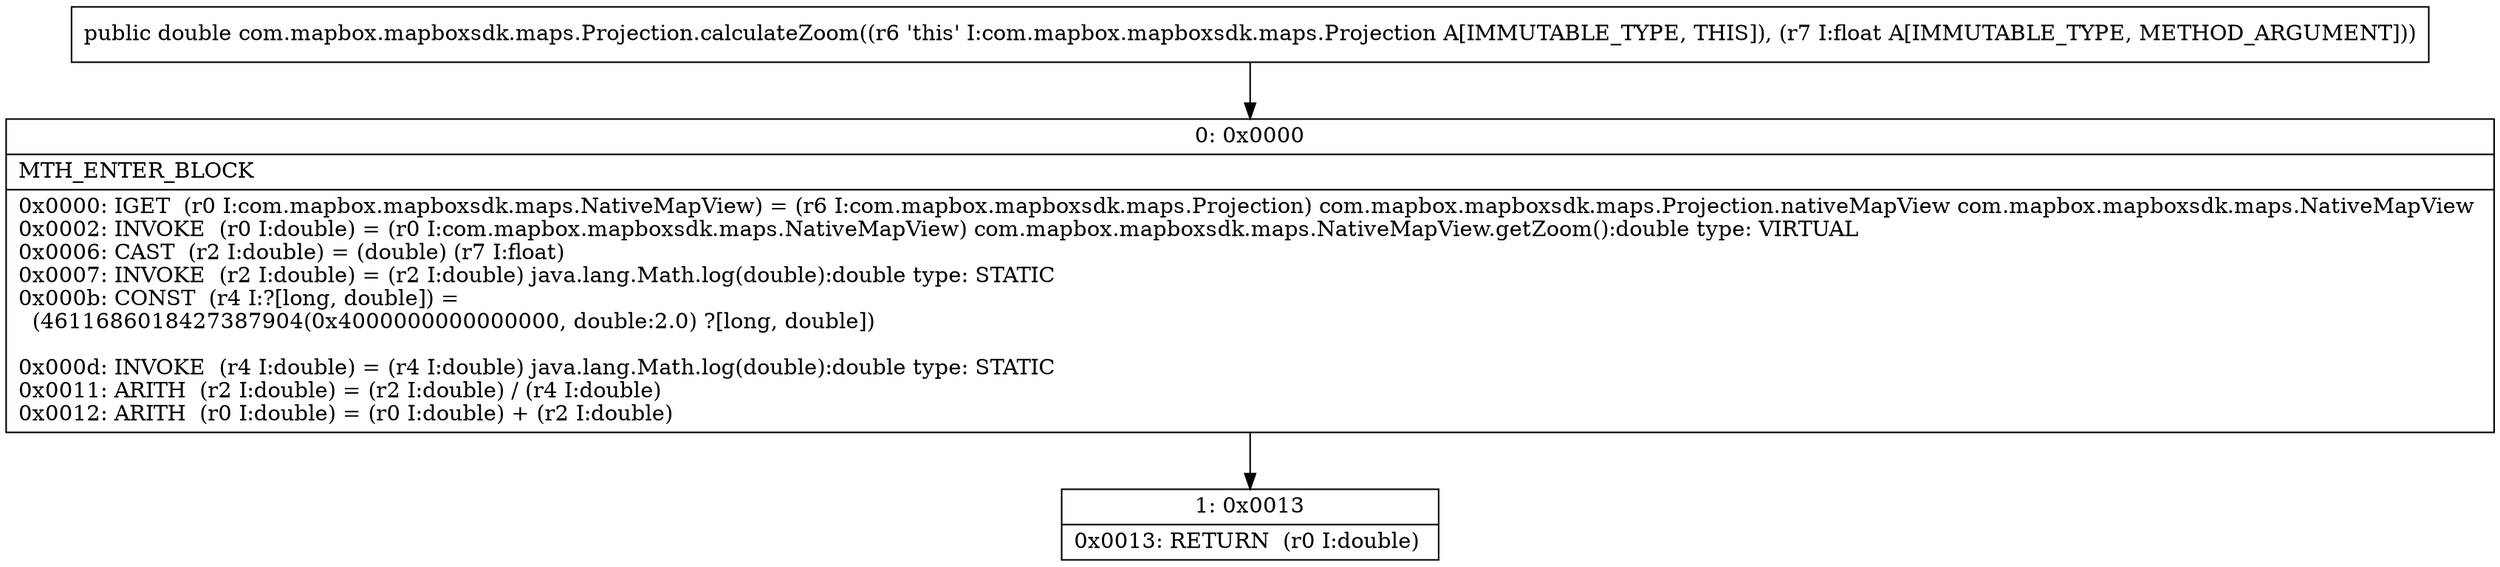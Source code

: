 digraph "CFG forcom.mapbox.mapboxsdk.maps.Projection.calculateZoom(F)D" {
Node_0 [shape=record,label="{0\:\ 0x0000|MTH_ENTER_BLOCK\l|0x0000: IGET  (r0 I:com.mapbox.mapboxsdk.maps.NativeMapView) = (r6 I:com.mapbox.mapboxsdk.maps.Projection) com.mapbox.mapboxsdk.maps.Projection.nativeMapView com.mapbox.mapboxsdk.maps.NativeMapView \l0x0002: INVOKE  (r0 I:double) = (r0 I:com.mapbox.mapboxsdk.maps.NativeMapView) com.mapbox.mapboxsdk.maps.NativeMapView.getZoom():double type: VIRTUAL \l0x0006: CAST  (r2 I:double) = (double) (r7 I:float) \l0x0007: INVOKE  (r2 I:double) = (r2 I:double) java.lang.Math.log(double):double type: STATIC \l0x000b: CONST  (r4 I:?[long, double]) = \l  (4611686018427387904(0x4000000000000000, double:2.0) ?[long, double])\l \l0x000d: INVOKE  (r4 I:double) = (r4 I:double) java.lang.Math.log(double):double type: STATIC \l0x0011: ARITH  (r2 I:double) = (r2 I:double) \/ (r4 I:double) \l0x0012: ARITH  (r0 I:double) = (r0 I:double) + (r2 I:double) \l}"];
Node_1 [shape=record,label="{1\:\ 0x0013|0x0013: RETURN  (r0 I:double) \l}"];
MethodNode[shape=record,label="{public double com.mapbox.mapboxsdk.maps.Projection.calculateZoom((r6 'this' I:com.mapbox.mapboxsdk.maps.Projection A[IMMUTABLE_TYPE, THIS]), (r7 I:float A[IMMUTABLE_TYPE, METHOD_ARGUMENT])) }"];
MethodNode -> Node_0;
Node_0 -> Node_1;
}

